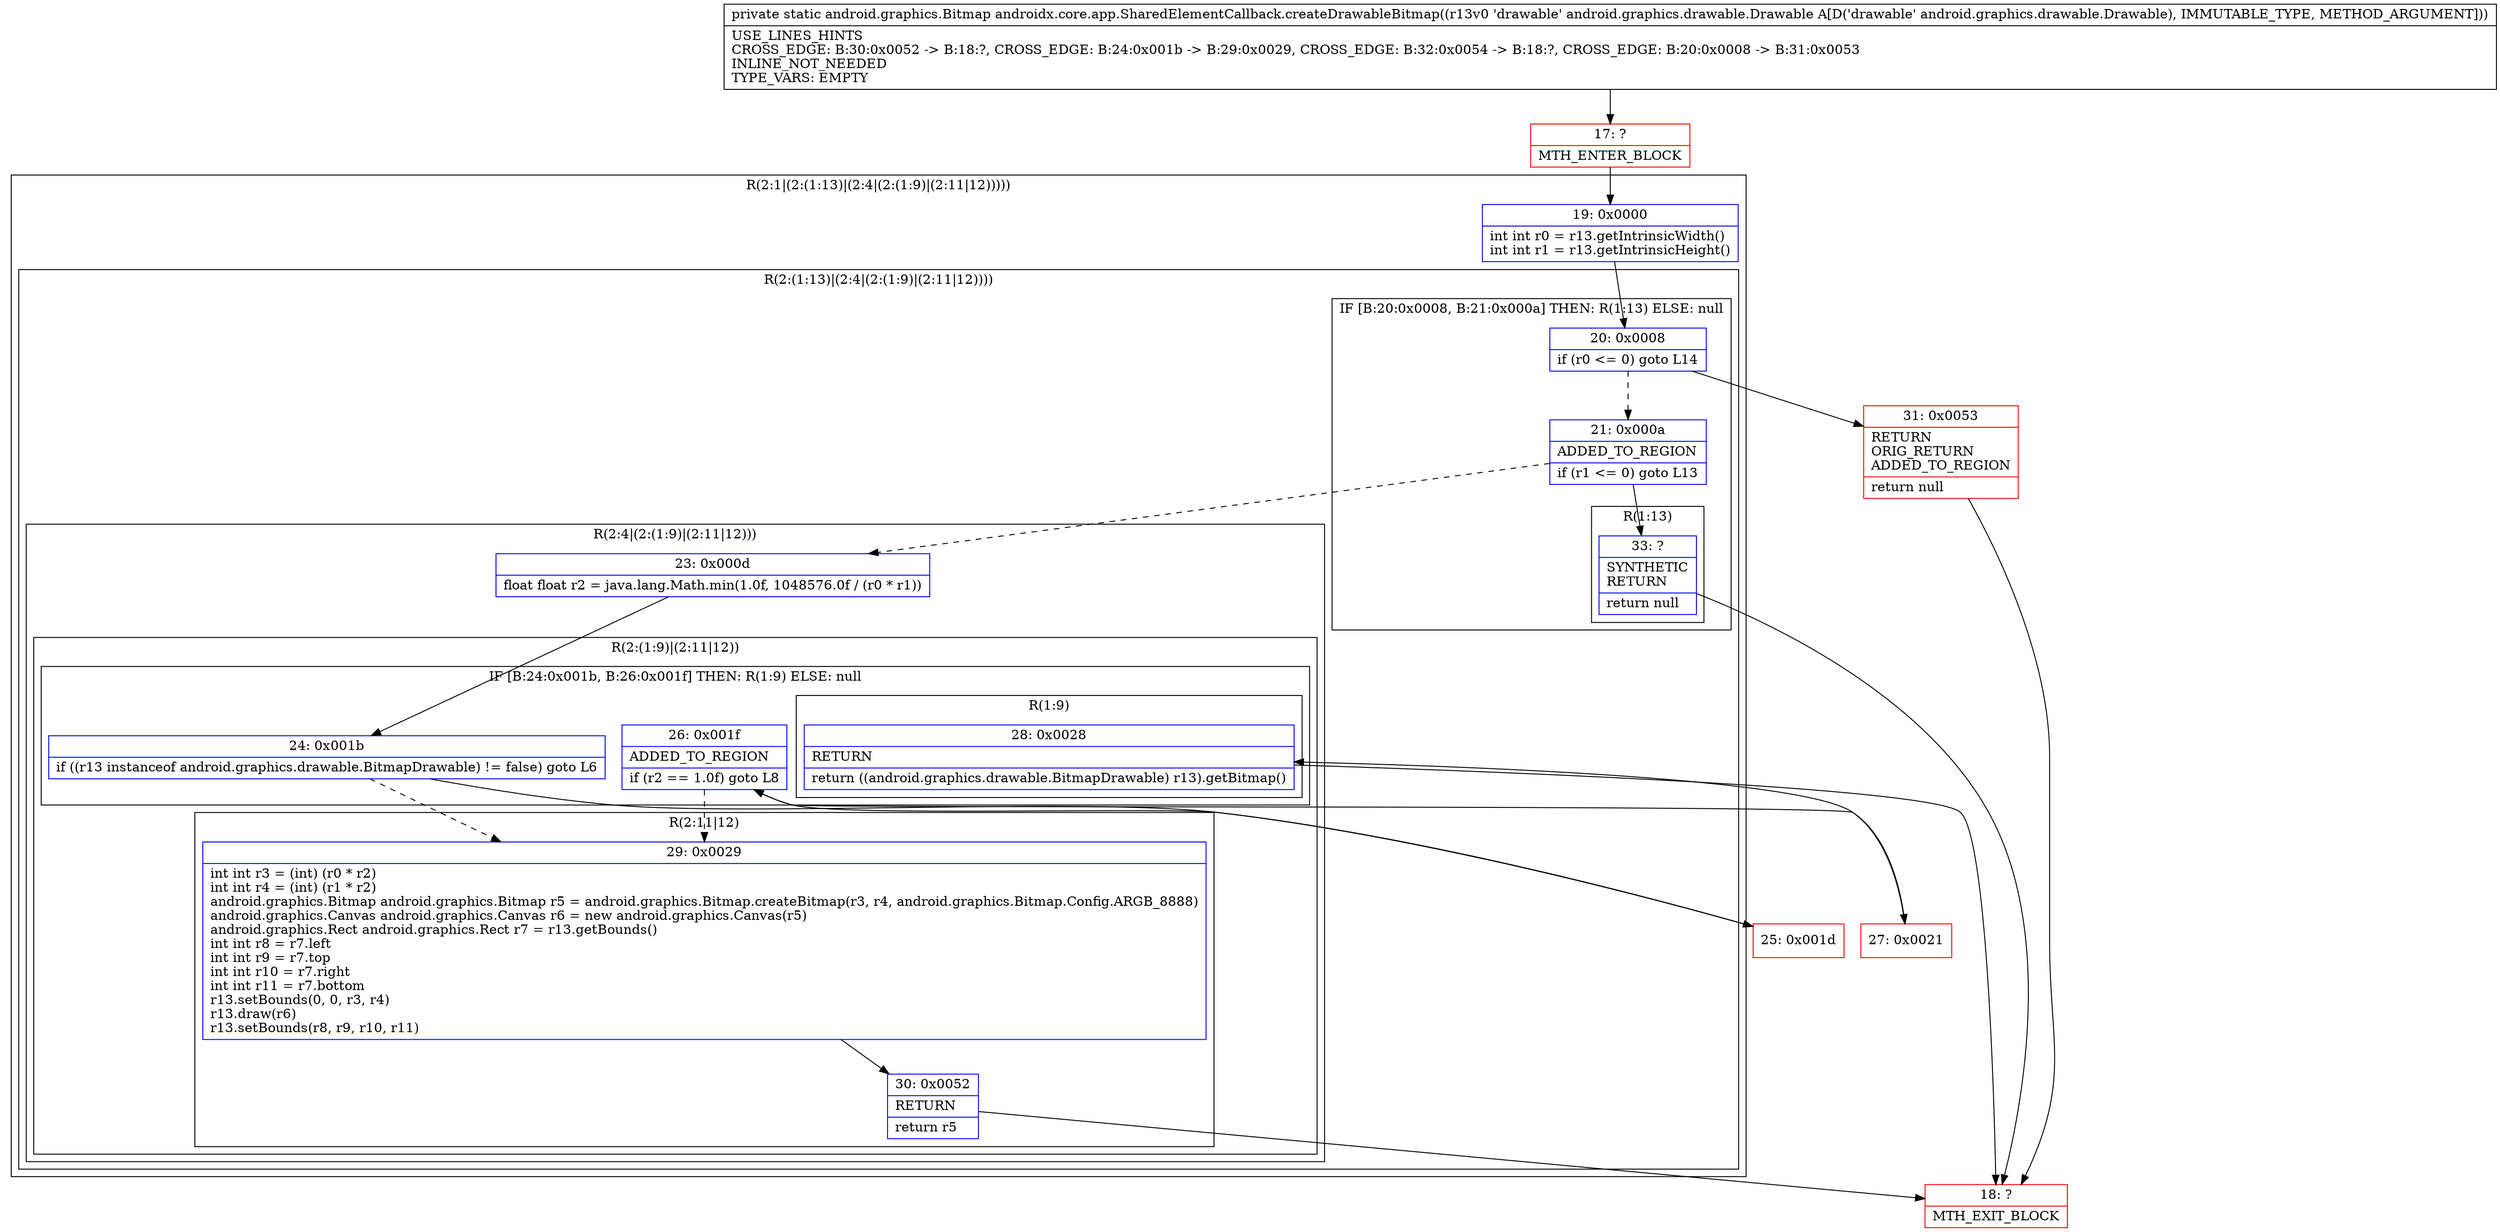 digraph "CFG forandroidx.core.app.SharedElementCallback.createDrawableBitmap(Landroid\/graphics\/drawable\/Drawable;)Landroid\/graphics\/Bitmap;" {
subgraph cluster_Region_1726411864 {
label = "R(2:1|(2:(1:13)|(2:4|(2:(1:9)|(2:11|12)))))";
node [shape=record,color=blue];
Node_19 [shape=record,label="{19\:\ 0x0000|int int r0 = r13.getIntrinsicWidth()\lint int r1 = r13.getIntrinsicHeight()\l}"];
subgraph cluster_Region_1205521480 {
label = "R(2:(1:13)|(2:4|(2:(1:9)|(2:11|12))))";
node [shape=record,color=blue];
subgraph cluster_IfRegion_380331890 {
label = "IF [B:20:0x0008, B:21:0x000a] THEN: R(1:13) ELSE: null";
node [shape=record,color=blue];
Node_20 [shape=record,label="{20\:\ 0x0008|if (r0 \<= 0) goto L14\l}"];
Node_21 [shape=record,label="{21\:\ 0x000a|ADDED_TO_REGION\l|if (r1 \<= 0) goto L13\l}"];
subgraph cluster_Region_2110343493 {
label = "R(1:13)";
node [shape=record,color=blue];
Node_33 [shape=record,label="{33\:\ ?|SYNTHETIC\lRETURN\l|return null\l}"];
}
}
subgraph cluster_Region_1310297562 {
label = "R(2:4|(2:(1:9)|(2:11|12)))";
node [shape=record,color=blue];
Node_23 [shape=record,label="{23\:\ 0x000d|float float r2 = java.lang.Math.min(1.0f, 1048576.0f \/ (r0 * r1))\l}"];
subgraph cluster_Region_788129702 {
label = "R(2:(1:9)|(2:11|12))";
node [shape=record,color=blue];
subgraph cluster_IfRegion_1819950274 {
label = "IF [B:24:0x001b, B:26:0x001f] THEN: R(1:9) ELSE: null";
node [shape=record,color=blue];
Node_24 [shape=record,label="{24\:\ 0x001b|if ((r13 instanceof android.graphics.drawable.BitmapDrawable) != false) goto L6\l}"];
Node_26 [shape=record,label="{26\:\ 0x001f|ADDED_TO_REGION\l|if (r2 == 1.0f) goto L8\l}"];
subgraph cluster_Region_1420809332 {
label = "R(1:9)";
node [shape=record,color=blue];
Node_28 [shape=record,label="{28\:\ 0x0028|RETURN\l|return ((android.graphics.drawable.BitmapDrawable) r13).getBitmap()\l}"];
}
}
subgraph cluster_Region_1030703875 {
label = "R(2:11|12)";
node [shape=record,color=blue];
Node_29 [shape=record,label="{29\:\ 0x0029|int int r3 = (int) (r0 * r2)\lint int r4 = (int) (r1 * r2)\landroid.graphics.Bitmap android.graphics.Bitmap r5 = android.graphics.Bitmap.createBitmap(r3, r4, android.graphics.Bitmap.Config.ARGB_8888)\landroid.graphics.Canvas android.graphics.Canvas r6 = new android.graphics.Canvas(r5)\landroid.graphics.Rect android.graphics.Rect r7 = r13.getBounds()\lint int r8 = r7.left\lint int r9 = r7.top\lint int r10 = r7.right\lint int r11 = r7.bottom\lr13.setBounds(0, 0, r3, r4)\lr13.draw(r6)\lr13.setBounds(r8, r9, r10, r11)\l}"];
Node_30 [shape=record,label="{30\:\ 0x0052|RETURN\l|return r5\l}"];
}
}
}
}
}
Node_17 [shape=record,color=red,label="{17\:\ ?|MTH_ENTER_BLOCK\l}"];
Node_25 [shape=record,color=red,label="{25\:\ 0x001d}"];
Node_27 [shape=record,color=red,label="{27\:\ 0x0021}"];
Node_18 [shape=record,color=red,label="{18\:\ ?|MTH_EXIT_BLOCK\l}"];
Node_31 [shape=record,color=red,label="{31\:\ 0x0053|RETURN\lORIG_RETURN\lADDED_TO_REGION\l|return null\l}"];
MethodNode[shape=record,label="{private static android.graphics.Bitmap androidx.core.app.SharedElementCallback.createDrawableBitmap((r13v0 'drawable' android.graphics.drawable.Drawable A[D('drawable' android.graphics.drawable.Drawable), IMMUTABLE_TYPE, METHOD_ARGUMENT]))  | USE_LINES_HINTS\lCROSS_EDGE: B:30:0x0052 \-\> B:18:?, CROSS_EDGE: B:24:0x001b \-\> B:29:0x0029, CROSS_EDGE: B:32:0x0054 \-\> B:18:?, CROSS_EDGE: B:20:0x0008 \-\> B:31:0x0053\lINLINE_NOT_NEEDED\lTYPE_VARS: EMPTY\l}"];
MethodNode -> Node_17;Node_19 -> Node_20;
Node_20 -> Node_21[style=dashed];
Node_20 -> Node_31;
Node_21 -> Node_23[style=dashed];
Node_21 -> Node_33;
Node_33 -> Node_18;
Node_23 -> Node_24;
Node_24 -> Node_25;
Node_24 -> Node_29[style=dashed];
Node_26 -> Node_27;
Node_26 -> Node_29[style=dashed];
Node_28 -> Node_18;
Node_29 -> Node_30;
Node_30 -> Node_18;
Node_17 -> Node_19;
Node_25 -> Node_26;
Node_27 -> Node_28;
Node_31 -> Node_18;
}


